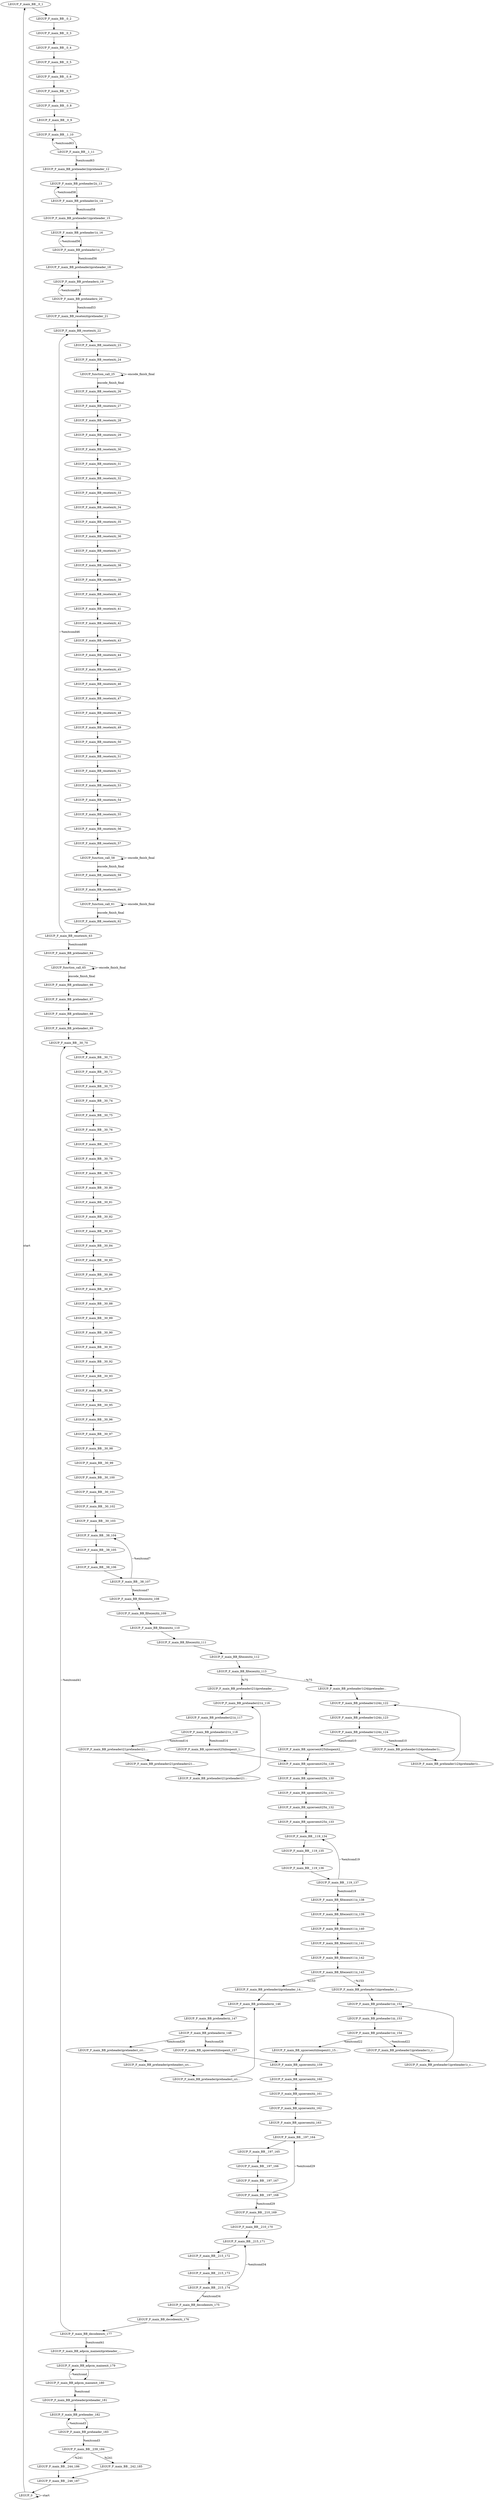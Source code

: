 digraph {
Node0x3f420b0[label="LEGUP_F_main_BB__0_1"];
Node0x3f41f10[label="LEGUP_0"];
Node0x3f41f10 -> Node0x3f420b0[label="start"];
Node0x3f41f10 -> Node0x3f41f10[label="~start"];
Node0x3f46540[label="LEGUP_F_main_BB__0_2"];
Node0x3f420b0 -> Node0x3f46540;
Node0x3f46680[label="LEGUP_F_main_BB__0_3"];
Node0x3f46540 -> Node0x3f46680;
Node0x3f467c0[label="LEGUP_F_main_BB__0_4"];
Node0x3f46680 -> Node0x3f467c0;
Node0x3f46900[label="LEGUP_F_main_BB__0_5"];
Node0x3f467c0 -> Node0x3f46900;
Node0x3f46a40[label="LEGUP_F_main_BB__0_6"];
Node0x3f46900 -> Node0x3f46a40;
Node0x3f46b80[label="LEGUP_F_main_BB__0_7"];
Node0x3f46a40 -> Node0x3f46b80;
Node0x3f46cc0[label="LEGUP_F_main_BB__0_8"];
Node0x3f46b80 -> Node0x3f46cc0;
Node0x3f46e00[label="LEGUP_F_main_BB__0_9"];
Node0x3f46cc0 -> Node0x3f46e00;
Node0x3f42200[label="LEGUP_F_main_BB__1_10"];
Node0x3f46e00 -> Node0x3f42200;
Node0x3f48320[label="LEGUP_F_main_BB__1_11"];
Node0x3f42200 -> Node0x3f48320;
Node0x3f42350[label="LEGUP_F_main_BB_preheader2iipreheader_12"];
Node0x3f48320 -> Node0x3f42350[label="%exitcond63"];
Node0x3f48320 -> Node0x3f42200[label="~%exitcond63"];
Node0x3f424a0[label="LEGUP_F_main_BB_preheader2ii_13"];
Node0x3f42350 -> Node0x3f424a0;
Node0x3f486f0[label="LEGUP_F_main_BB_preheader2ii_14"];
Node0x3f424a0 -> Node0x3f486f0;
Node0x3f425f0[label="LEGUP_F_main_BB_preheader1iipreheader_15"];
Node0x3f486f0 -> Node0x3f425f0[label="%exitcond58"];
Node0x3f486f0 -> Node0x3f424a0[label="~%exitcond58"];
Node0x3f42740[label="LEGUP_F_main_BB_preheader1ii_16"];
Node0x3f425f0 -> Node0x3f42740;
Node0x3f489d0[label="LEGUP_F_main_BB_preheader1ii_17"];
Node0x3f42740 -> Node0x3f489d0;
Node0x3f428c0[label="LEGUP_F_main_BB_preheaderiipreheader_18"];
Node0x3f489d0 -> Node0x3f428c0[label="%exitcond56"];
Node0x3f489d0 -> Node0x3f42740[label="~%exitcond56"];
Node0x3f42a40[label="LEGUP_F_main_BB_preheaderii_19"];
Node0x3f428c0 -> Node0x3f42a40;
Node0x3f47530[label="LEGUP_F_main_BB_preheaderii_20"];
Node0x3f42a40 -> Node0x3f47530;
Node0x3f42bc0[label="LEGUP_F_main_BB_resetexitipreheader_21"];
Node0x3f47530 -> Node0x3f42bc0[label="%exitcond53"];
Node0x3f47530 -> Node0x3f42a40[label="~%exitcond53"];
Node0x3f42d40[label="LEGUP_F_main_BB_resetexiti_22"];
Node0x3f42bc0 -> Node0x3f42d40;
Node0x3f494f0[label="LEGUP_F_main_BB_resetexiti_23"];
Node0x3f42d40 -> Node0x3f494f0;
Node0x3f495c0[label="LEGUP_F_main_BB_resetexiti_24"];
Node0x3f494f0 -> Node0x3f495c0;
Node0x41c3290[label="LEGUP_function_call_25"];
Node0x3f495c0 -> Node0x41c3290;
Node0x3f49690[label="LEGUP_F_main_BB_resetexiti_26"];
Node0x41c3290 -> Node0x3f49690[label="encode_finish_final"];
Node0x41c3290 -> Node0x41c3290[label="~encode_finish_final"];
Node0x3f49760[label="LEGUP_F_main_BB_resetexiti_27"];
Node0x3f49690 -> Node0x3f49760;
Node0x3f49830[label="LEGUP_F_main_BB_resetexiti_28"];
Node0x3f49760 -> Node0x3f49830;
Node0x3f49900[label="LEGUP_F_main_BB_resetexiti_29"];
Node0x3f49830 -> Node0x3f49900;
Node0x3f49a00[label="LEGUP_F_main_BB_resetexiti_30"];
Node0x3f49900 -> Node0x3f49a00;
Node0x3f49b00[label="LEGUP_F_main_BB_resetexiti_31"];
Node0x3f49a00 -> Node0x3f49b00;
Node0x3f49c00[label="LEGUP_F_main_BB_resetexiti_32"];
Node0x3f49b00 -> Node0x3f49c00;
Node0x3f49d00[label="LEGUP_F_main_BB_resetexiti_33"];
Node0x3f49c00 -> Node0x3f49d00;
Node0x3f49e00[label="LEGUP_F_main_BB_resetexiti_34"];
Node0x3f49d00 -> Node0x3f49e00;
Node0x3f49f00[label="LEGUP_F_main_BB_resetexiti_35"];
Node0x3f49e00 -> Node0x3f49f00;
Node0x3f4a000[label="LEGUP_F_main_BB_resetexiti_36"];
Node0x3f49f00 -> Node0x3f4a000;
Node0x3f4a100[label="LEGUP_F_main_BB_resetexiti_37"];
Node0x3f4a000 -> Node0x3f4a100;
Node0x3f4a200[label="LEGUP_F_main_BB_resetexiti_38"];
Node0x3f4a100 -> Node0x3f4a200;
Node0x3f4a300[label="LEGUP_F_main_BB_resetexiti_39"];
Node0x3f4a200 -> Node0x3f4a300;
Node0x3f4a400[label="LEGUP_F_main_BB_resetexiti_40"];
Node0x3f4a300 -> Node0x3f4a400;
Node0x3f4a500[label="LEGUP_F_main_BB_resetexiti_41"];
Node0x3f4a400 -> Node0x3f4a500;
Node0x3f4a600[label="LEGUP_F_main_BB_resetexiti_42"];
Node0x3f4a500 -> Node0x3f4a600;
Node0x3f4a700[label="LEGUP_F_main_BB_resetexiti_43"];
Node0x3f4a600 -> Node0x3f4a700;
Node0x3f4a800[label="LEGUP_F_main_BB_resetexiti_44"];
Node0x3f4a700 -> Node0x3f4a800;
Node0x3f4a900[label="LEGUP_F_main_BB_resetexiti_45"];
Node0x3f4a800 -> Node0x3f4a900;
Node0x3f4aa00[label="LEGUP_F_main_BB_resetexiti_46"];
Node0x3f4a900 -> Node0x3f4aa00;
Node0x3f4ab00[label="LEGUP_F_main_BB_resetexiti_47"];
Node0x3f4aa00 -> Node0x3f4ab00;
Node0x3f4ac00[label="LEGUP_F_main_BB_resetexiti_48"];
Node0x3f4ab00 -> Node0x3f4ac00;
Node0x3f4ad00[label="LEGUP_F_main_BB_resetexiti_49"];
Node0x3f4ac00 -> Node0x3f4ad00;
Node0x3f4ae00[label="LEGUP_F_main_BB_resetexiti_50"];
Node0x3f4ad00 -> Node0x3f4ae00;
Node0x3f4af00[label="LEGUP_F_main_BB_resetexiti_51"];
Node0x3f4ae00 -> Node0x3f4af00;
Node0x3f4b000[label="LEGUP_F_main_BB_resetexiti_52"];
Node0x3f4af00 -> Node0x3f4b000;
Node0x3f4b100[label="LEGUP_F_main_BB_resetexiti_53"];
Node0x3f4b000 -> Node0x3f4b100;
Node0x3f4b200[label="LEGUP_F_main_BB_resetexiti_54"];
Node0x3f4b100 -> Node0x3f4b200;
Node0x3f4b300[label="LEGUP_F_main_BB_resetexiti_55"];
Node0x3f4b200 -> Node0x3f4b300;
Node0x3f4b400[label="LEGUP_F_main_BB_resetexiti_56"];
Node0x3f4b300 -> Node0x3f4b400;
Node0x3f4b500[label="LEGUP_F_main_BB_resetexiti_57"];
Node0x3f4b400 -> Node0x3f4b500;
Node0x41c9950[label="LEGUP_function_call_58"];
Node0x3f4b500 -> Node0x41c9950;
Node0x3f4b600[label="LEGUP_F_main_BB_resetexiti_59"];
Node0x41c9950 -> Node0x3f4b600[label="encode_finish_final"];
Node0x41c9950 -> Node0x41c9950[label="~encode_finish_final"];
Node0x3f4b700[label="LEGUP_F_main_BB_resetexiti_60"];
Node0x3f4b600 -> Node0x3f4b700;
Node0x41ce4f0[label="LEGUP_function_call_61"];
Node0x3f4b700 -> Node0x41ce4f0;
Node0x3f4b800[label="LEGUP_F_main_BB_resetexiti_62"];
Node0x41ce4f0 -> Node0x3f4b800[label="encode_finish_final"];
Node0x41ce4f0 -> Node0x41ce4f0[label="~encode_finish_final"];
Node0x3f4b900[label="LEGUP_F_main_BB_resetexiti_63"];
Node0x3f4b800 -> Node0x3f4b900;
Node0x3f42ec0[label="LEGUP_F_main_BB_preheaderi_64"];
Node0x3f4b900 -> Node0x3f42ec0[label="%exitcond46"];
Node0x3f4b900 -> Node0x3f42d40[label="~%exitcond46"];
Node0x41d2f00[label="LEGUP_function_call_65"];
Node0x3f42ec0 -> Node0x41d2f00;
Node0x3f4c8e0[label="LEGUP_F_main_BB_preheaderi_66"];
Node0x41d2f00 -> Node0x3f4c8e0[label="encode_finish_final"];
Node0x41d2f00 -> Node0x41d2f00[label="~encode_finish_final"];
Node0x3f4c9b0[label="LEGUP_F_main_BB_preheaderi_67"];
Node0x3f4c8e0 -> Node0x3f4c9b0;
Node0x3f4ca80[label="LEGUP_F_main_BB_preheaderi_68"];
Node0x3f4c9b0 -> Node0x3f4ca80;
Node0x3f4cb50[label="LEGUP_F_main_BB_preheaderi_69"];
Node0x3f4ca80 -> Node0x3f4cb50;
Node0x3f43040[label="LEGUP_F_main_BB__30_70"];
Node0x3f4cb50 -> Node0x3f43040;
Node0x3f48e70[label="LEGUP_F_main_BB__30_71"];
Node0x3f43040 -> Node0x3f48e70;
Node0x3f48f70[label="LEGUP_F_main_BB__30_72"];
Node0x3f48e70 -> Node0x3f48f70;
Node0x3f49070[label="LEGUP_F_main_BB__30_73"];
Node0x3f48f70 -> Node0x3f49070;
Node0x3f49170[label="LEGUP_F_main_BB__30_74"];
Node0x3f49070 -> Node0x3f49170;
Node0x3f49270[label="LEGUP_F_main_BB__30_75"];
Node0x3f49170 -> Node0x3f49270;
Node0x3f477a0[label="LEGUP_F_main_BB__30_76"];
Node0x3f49270 -> Node0x3f477a0;
Node0x3f478a0[label="LEGUP_F_main_BB__30_77"];
Node0x3f477a0 -> Node0x3f478a0;
Node0x3f479a0[label="LEGUP_F_main_BB__30_78"];
Node0x3f478a0 -> Node0x3f479a0;
Node0x3f47aa0[label="LEGUP_F_main_BB__30_79"];
Node0x3f479a0 -> Node0x3f47aa0;
Node0x3f47ba0[label="LEGUP_F_main_BB__30_80"];
Node0x3f47aa0 -> Node0x3f47ba0;
Node0x3f47ca0[label="LEGUP_F_main_BB__30_81"];
Node0x3f47ba0 -> Node0x3f47ca0;
Node0x3f47da0[label="LEGUP_F_main_BB__30_82"];
Node0x3f47ca0 -> Node0x3f47da0;
Node0x3f47ea0[label="LEGUP_F_main_BB__30_83"];
Node0x3f47da0 -> Node0x3f47ea0;
Node0x3f4bdd0[label="LEGUP_F_main_BB__30_84"];
Node0x3f47ea0 -> Node0x3f4bdd0;
Node0x3f4bed0[label="LEGUP_F_main_BB__30_85"];
Node0x3f4bdd0 -> Node0x3f4bed0;
Node0x3f4bfd0[label="LEGUP_F_main_BB__30_86"];
Node0x3f4bed0 -> Node0x3f4bfd0;
Node0x3f4c0d0[label="LEGUP_F_main_BB__30_87"];
Node0x3f4bfd0 -> Node0x3f4c0d0;
Node0x3f4c1d0[label="LEGUP_F_main_BB__30_88"];
Node0x3f4c0d0 -> Node0x3f4c1d0;
Node0x3f4c2d0[label="LEGUP_F_main_BB__30_89"];
Node0x3f4c1d0 -> Node0x3f4c2d0;
Node0x3f4c3d0[label="LEGUP_F_main_BB__30_90"];
Node0x3f4c2d0 -> Node0x3f4c3d0;
Node0x3f4c4d0[label="LEGUP_F_main_BB__30_91"];
Node0x3f4c3d0 -> Node0x3f4c4d0;
Node0x3f4c5d0[label="LEGUP_F_main_BB__30_92"];
Node0x3f4c4d0 -> Node0x3f4c5d0;
Node0x3f4c6d0[label="LEGUP_F_main_BB__30_93"];
Node0x3f4c5d0 -> Node0x3f4c6d0;
Node0x3f4c7d0[label="LEGUP_F_main_BB__30_94"];
Node0x3f4c6d0 -> Node0x3f4c7d0;
Node0x3f4ecd0[label="LEGUP_F_main_BB__30_95"];
Node0x3f4c7d0 -> Node0x3f4ecd0;
Node0x3f4edd0[label="LEGUP_F_main_BB__30_96"];
Node0x3f4ecd0 -> Node0x3f4edd0;
Node0x3f4eed0[label="LEGUP_F_main_BB__30_97"];
Node0x3f4edd0 -> Node0x3f4eed0;
Node0x3f4efd0[label="LEGUP_F_main_BB__30_98"];
Node0x3f4eed0 -> Node0x3f4efd0;
Node0x3f4f0d0[label="LEGUP_F_main_BB__30_99"];
Node0x3f4efd0 -> Node0x3f4f0d0;
Node0x3f4f1d0[label="LEGUP_F_main_BB__30_100"];
Node0x3f4f0d0 -> Node0x3f4f1d0;
Node0x3f4f2d0[label="LEGUP_F_main_BB__30_101"];
Node0x3f4f1d0 -> Node0x3f4f2d0;
Node0x3f4f3d0[label="LEGUP_F_main_BB__30_102"];
Node0x3f4f2d0 -> Node0x3f4f3d0;
Node0x3f4f4d0[label="LEGUP_F_main_BB__30_103"];
Node0x3f4f3d0 -> Node0x3f4f4d0;
Node0x3f431c0[label="LEGUP_F_main_BB__38_104"];
Node0x3f4f4d0 -> Node0x3f431c0;
Node0x3f500c0[label="LEGUP_F_main_BB__38_105"];
Node0x3f431c0 -> Node0x3f500c0;
Node0x3f501c0[label="LEGUP_F_main_BB__38_106"];
Node0x3f500c0 -> Node0x3f501c0;
Node0x3f502c0[label="LEGUP_F_main_BB__38_107"];
Node0x3f501c0 -> Node0x3f502c0;
Node0x3f43340[label="LEGUP_F_main_BB_filtezexitii_108"];
Node0x3f502c0 -> Node0x3f43340[label="%exitcond7"];
Node0x3f502c0 -> Node0x3f431c0[label="~%exitcond7"];
Node0x3f4fa80[label="LEGUP_F_main_BB_filtezexitii_109"];
Node0x3f43340 -> Node0x3f4fa80;
Node0x3f4fb50[label="LEGUP_F_main_BB_filtezexitii_110"];
Node0x3f4fa80 -> Node0x3f4fb50;
Node0x3f4fc20[label="LEGUP_F_main_BB_filtezexitii_111"];
Node0x3f4fb50 -> Node0x3f4fc20;
Node0x3f4fcf0[label="LEGUP_F_main_BB_filtezexitii_112"];
Node0x3f4fc20 -> Node0x3f4fcf0;
Node0x3f4fdc0[label="LEGUP_F_main_BB_filtezexitii_113"];
Node0x3f4fcf0 -> Node0x3f4fdc0;
Node0x3f43640[label="LEGUP_F_main_BB_preheaderi21iipreheader_..."];
Node0x3f4fdc0 -> Node0x3f43640[label="%75"];
Node0x3f434c0[label="LEGUP_F_main_BB_preheader1i24iipreheader..."];
Node0x3f4fdc0 -> Node0x3f434c0[label="~%75"];
Node0x3f43ac0[label="LEGUP_F_main_BB_preheader1i24ii_122"];
Node0x3f434c0 -> Node0x3f43ac0;
Node0x3f437c0[label="LEGUP_F_main_BB_preheaderi21ii_116"];
Node0x3f43640 -> Node0x3f437c0;
Node0x3f50920[label="LEGUP_F_main_BB_preheaderi21ii_117"];
Node0x3f437c0 -> Node0x3f50920;
Node0x3f509f0[label="LEGUP_F_main_BB_preheaderi21ii_118"];
Node0x3f50920 -> Node0x3f509f0;
Node0x3f43dc0[label="LEGUP_F_main_BB_upzeroexit25iiloopexit_1..."];
Node0x3f509f0 -> Node0x3f43dc0[label="%exitcond14"];
Node0x3f43940[label="LEGUP_F_main_BB_preheaderi21preheaderi21..."];
Node0x3f509f0 -> Node0x3f43940[label="~%exitcond14"];
Node0x3f50c60[label="LEGUP_F_main_BB_preheaderi21preheaderi21..."];
Node0x3f43940 -> Node0x3f50c60;
Node0x3f50d30[label="LEGUP_F_main_BB_preheaderi21preheaderi21..."];
Node0x3f50c60 -> Node0x3f50d30;
Node0x3f50d30 -> Node0x3f437c0;
Node0x3f51960[label="LEGUP_F_main_BB_preheader1i24ii_123"];
Node0x3f43ac0 -> Node0x3f51960;
Node0x3f51a30[label="LEGUP_F_main_BB_preheader1i24ii_124"];
Node0x3f51960 -> Node0x3f51a30;
Node0x3f43f40[label="LEGUP_F_main_BB_upzeroexit25iiloopexit2_..."];
Node0x3f51a30 -> Node0x3f43f40[label="%exitcond10"];
Node0x3f43c40[label="LEGUP_F_main_BB_preheader1i24preheader1i..."];
Node0x3f51a30 -> Node0x3f43c40[label="~%exitcond10"];
Node0x3f510c0[label="LEGUP_F_main_BB_preheader1i24preheader1i..."];
Node0x3f43c40 -> Node0x3f510c0;
Node0x3f510c0 -> Node0x3f43ac0;
Node0x3f440c0[label="LEGUP_F_main_BB_upzeroexit25ii_129"];
Node0x3f43dc0 -> Node0x3f440c0;
Node0x3f43f40 -> Node0x3f440c0;
Node0x3f51290[label="LEGUP_F_main_BB_upzeroexit25ii_130"];
Node0x3f440c0 -> Node0x3f51290;
Node0x3f51360[label="LEGUP_F_main_BB_upzeroexit25ii_131"];
Node0x3f51290 -> Node0x3f51360;
Node0x3f51430[label="LEGUP_F_main_BB_upzeroexit25ii_132"];
Node0x3f51360 -> Node0x3f51430;
Node0x3f51500[label="LEGUP_F_main_BB_upzeroexit25ii_133"];
Node0x3f51430 -> Node0x3f51500;
Node0x3f44240[label="LEGUP_F_main_BB__119_134"];
Node0x3f51500 -> Node0x3f44240;
Node0x3f4cf40[label="LEGUP_F_main_BB__119_135"];
Node0x3f44240 -> Node0x3f4cf40;
Node0x3f4d010[label="LEGUP_F_main_BB__119_136"];
Node0x3f4cf40 -> Node0x3f4d010;
Node0x3f4d0e0[label="LEGUP_F_main_BB__119_137"];
Node0x3f4d010 -> Node0x3f4d0e0;
Node0x3f443c0[label="LEGUP_F_main_BB_filtezexit11ii_138"];
Node0x3f4d0e0 -> Node0x3f443c0[label="%exitcond19"];
Node0x3f4d0e0 -> Node0x3f44240[label="~%exitcond19"];
Node0x3f4e3e0[label="LEGUP_F_main_BB_filtezexit11ii_139"];
Node0x3f443c0 -> Node0x3f4e3e0;
Node0x3f4e4b0[label="LEGUP_F_main_BB_filtezexit11ii_140"];
Node0x3f4e3e0 -> Node0x3f4e4b0;
Node0x3f4e580[label="LEGUP_F_main_BB_filtezexit11ii_141"];
Node0x3f4e4b0 -> Node0x3f4e580;
Node0x3f4e650[label="LEGUP_F_main_BB_filtezexit11ii_142"];
Node0x3f4e580 -> Node0x3f4e650;
Node0x3f4e720[label="LEGUP_F_main_BB_filtezexit11ii_143"];
Node0x3f4e650 -> Node0x3f4e720;
Node0x3f446c0[label="LEGUP_F_main_BB_preheaderiiipreheader_14..."];
Node0x3f4e720 -> Node0x3f446c0[label="%153"];
Node0x3f44540[label="LEGUP_F_main_BB_preheader1iiipreheader_1..."];
Node0x3f4e720 -> Node0x3f44540[label="~%153"];
Node0x3f44b40[label="LEGUP_F_main_BB_preheader1iii_152"];
Node0x3f44540 -> Node0x3f44b40;
Node0x3f44840[label="LEGUP_F_main_BB_preheaderiii_146"];
Node0x3f446c0 -> Node0x3f44840;
Node0x3e861a0[label="LEGUP_F_main_BB_preheaderiii_147"];
Node0x3f44840 -> Node0x3e861a0;
Node0x3e86270[label="LEGUP_F_main_BB_preheaderiii_148"];
Node0x3e861a0 -> Node0x3e86270;
Node0x3f44e40[label="LEGUP_F_main_BB_upzeroexitiiloopexit_157"];
Node0x3e86270 -> Node0x3f44e40[label="%exitcond26"];
Node0x3f449c0[label="LEGUP_F_main_BB_preheaderipreheaderi_cri..."];
Node0x3e86270 -> Node0x3f449c0[label="~%exitcond26"];
Node0x3e864e0[label="LEGUP_F_main_BB_preheaderipreheaderi_cri..."];
Node0x3f449c0 -> Node0x3e864e0;
Node0x3e865b0[label="LEGUP_F_main_BB_preheaderipreheaderi_cri..."];
Node0x3e864e0 -> Node0x3e865b0;
Node0x3e865b0 -> Node0x3f44840;
Node0x3f51820[label="LEGUP_F_main_BB_preheader1iii_153"];
Node0x3f44b40 -> Node0x3f51820;
Node0x3e86730[label="LEGUP_F_main_BB_preheader1iii_154"];
Node0x3f51820 -> Node0x3e86730;
Node0x3f44fc0[label="LEGUP_F_main_BB_upzeroexitiiloopexit1_15..."];
Node0x3e86730 -> Node0x3f44fc0[label="%exitcond22"];
Node0x3f44cc0[label="LEGUP_F_main_BB_preheader1ipreheader1i_c..."];
Node0x3e86730 -> Node0x3f44cc0[label="~%exitcond22"];
Node0x3e86af0[label="LEGUP_F_main_BB_preheader1ipreheader1i_c..."];
Node0x3f44cc0 -> Node0x3e86af0;
Node0x3e86af0 -> Node0x3f44b40;
Node0x3f45140[label="LEGUP_F_main_BB_upzeroexitii_159"];
Node0x3f44e40 -> Node0x3f45140;
Node0x3f44fc0 -> Node0x3f45140;
Node0x3e86c40[label="LEGUP_F_main_BB_upzeroexitii_160"];
Node0x3f45140 -> Node0x3e86c40;
Node0x3e86d40[label="LEGUP_F_main_BB_upzeroexitii_161"];
Node0x3e86c40 -> Node0x3e86d40;
Node0x3e86e40[label="LEGUP_F_main_BB_upzeroexitii_162"];
Node0x3e86d40 -> Node0x3e86e40;
Node0x3f55b40[label="LEGUP_F_main_BB_upzeroexitii_163"];
Node0x3e86e40 -> Node0x3f55b40;
Node0x3f452c0[label="LEGUP_F_main_BB__197_164"];
Node0x3f55b40 -> Node0x3f452c0;
Node0x3f561e0[label="LEGUP_F_main_BB__197_165"];
Node0x3f452c0 -> Node0x3f561e0;
Node0x3f562b0[label="LEGUP_F_main_BB__197_166"];
Node0x3f561e0 -> Node0x3f562b0;
Node0x3f56380[label="LEGUP_F_main_BB__197_167"];
Node0x3f562b0 -> Node0x3f56380;
Node0x3f56450[label="LEGUP_F_main_BB__197_168"];
Node0x3f56380 -> Node0x3f56450;
Node0x3f45440[label="LEGUP_F_main_BB__210_169"];
Node0x3f56450 -> Node0x3f45440[label="%exitcond29"];
Node0x3f56450 -> Node0x3f452c0[label="~%exitcond29"];
Node0x3f568d0[label="LEGUP_F_main_BB__210_170"];
Node0x3f45440 -> Node0x3f568d0;
Node0x3f455c0[label="LEGUP_F_main_BB__215_171"];
Node0x3f568d0 -> Node0x3f455c0;
Node0x3f57550[label="LEGUP_F_main_BB__215_172"];
Node0x3f455c0 -> Node0x3f57550;
Node0x3f57620[label="LEGUP_F_main_BB__215_173"];
Node0x3f57550 -> Node0x3f57620;
Node0x3f576f0[label="LEGUP_F_main_BB__215_174"];
Node0x3f57620 -> Node0x3f576f0;
Node0x3f45740[label="LEGUP_F_main_BB_decodeexiti_175"];
Node0x3f576f0 -> Node0x3f45740[label="%exitcond34"];
Node0x3f576f0 -> Node0x3f455c0[label="~%exitcond34"];
Node0x3f55de0[label="LEGUP_F_main_BB_decodeexiti_176"];
Node0x3f45740 -> Node0x3f55de0;
Node0x3f55eb0[label="LEGUP_F_main_BB_decodeexiti_177"];
Node0x3f55de0 -> Node0x3f55eb0;
Node0x3f458c0[label="LEGUP_F_main_BB_adpcm_mainexitpreheader_..."];
Node0x3f55eb0 -> Node0x3f458c0[label="%exitcond41"];
Node0x3f55eb0 -> Node0x3f43040[label="~%exitcond41"];
Node0x3f45a40[label="LEGUP_F_main_BB_adpcm_mainexit_179"];
Node0x3f458c0 -> Node0x3f45a40;
Node0x3f56b10[label="LEGUP_F_main_BB_adpcm_mainexit_180"];
Node0x3f45a40 -> Node0x3f56b10;
Node0x3f45bc0[label="LEGUP_F_main_BB_preheaderpreheader_181"];
Node0x3f56b10 -> Node0x3f45bc0[label="%exitcond"];
Node0x3f56b10 -> Node0x3f45a40[label="~%exitcond"];
Node0x3f45d40[label="LEGUP_F_main_BB_preheader_182"];
Node0x3f45bc0 -> Node0x3f45d40;
Node0x3f56e60[label="LEGUP_F_main_BB_preheader_183"];
Node0x3f45d40 -> Node0x3f56e60;
Node0x3f45ec0[label="LEGUP_F_main_BB__239_184"];
Node0x3f56e60 -> Node0x3f45ec0[label="%exitcond3"];
Node0x3f56e60 -> Node0x3f45d40[label="~%exitcond3"];
Node0x3f46040[label="LEGUP_F_main_BB__242_185"];
Node0x3f45ec0 -> Node0x3f46040[label="%241"];
Node0x3f461c0[label="LEGUP_F_main_BB__244_186"];
Node0x3f45ec0 -> Node0x3f461c0[label="~%241"];
Node0x3f46340[label="LEGUP_F_main_BB__246_187"];
Node0x3f46040 -> Node0x3f46340;
Node0x3f461c0 -> Node0x3f46340;
Node0x3f46340 -> Node0x3f41f10;
}
